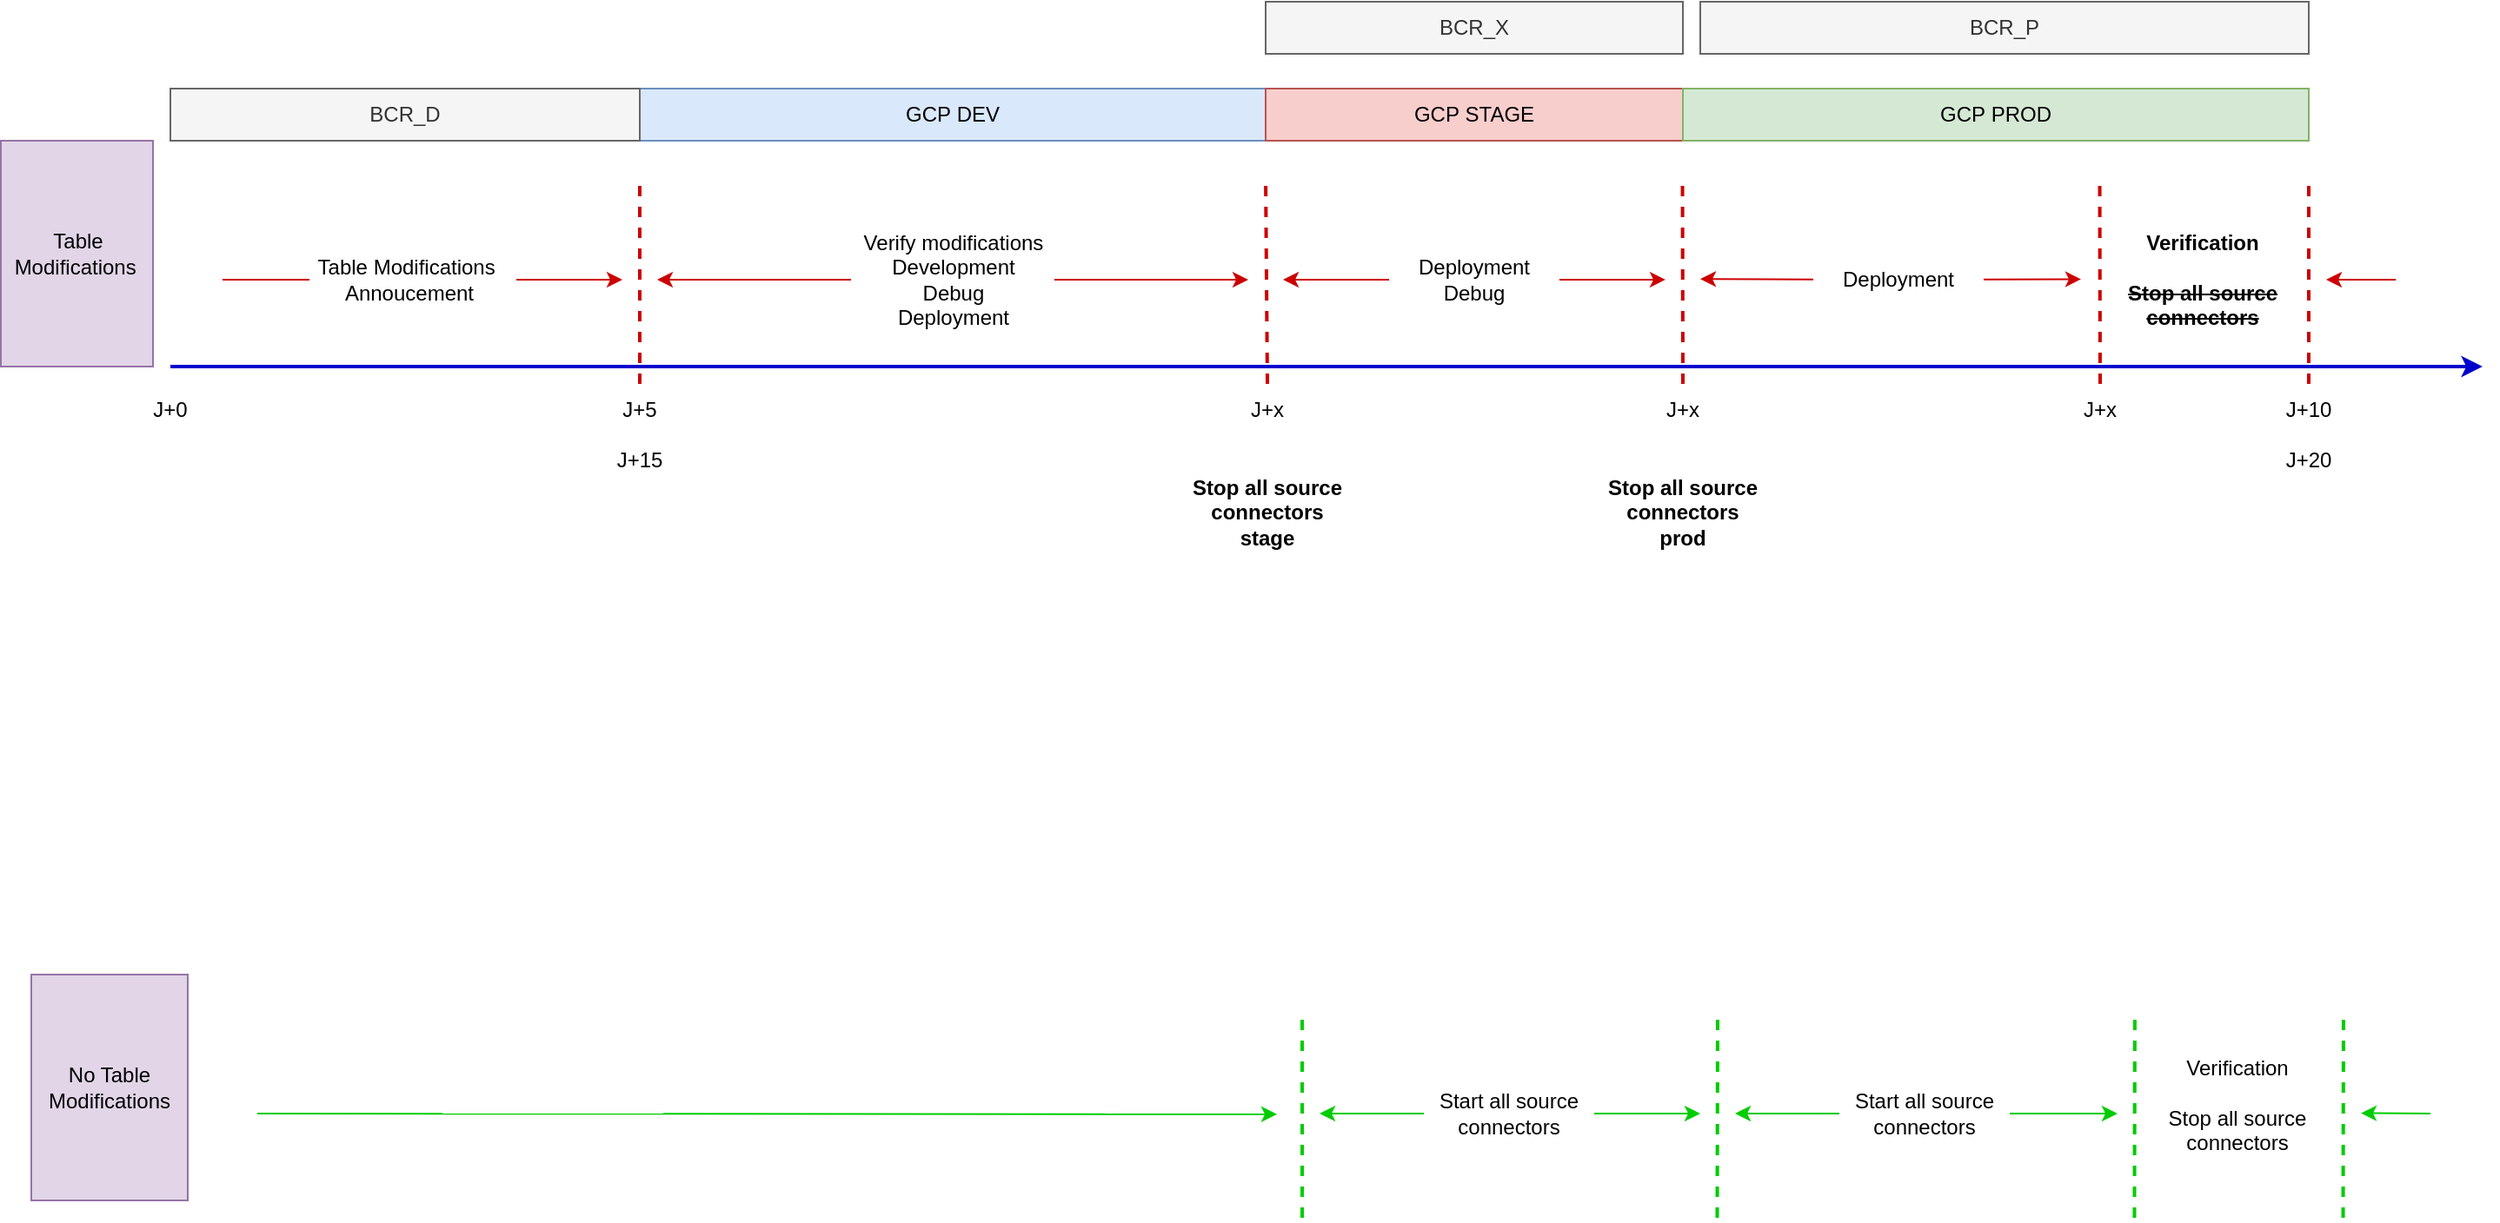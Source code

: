<mxfile version="23.1.8" type="github">
  <diagram name="Page-1" id="e7e014a7-5840-1c2e-5031-d8a46d1fe8dd">
    <mxGraphModel dx="1666" dy="-67" grid="1" gridSize="10" guides="1" tooltips="1" connect="1" arrows="1" fold="1" page="1" pageScale="1" pageWidth="1169" pageHeight="826" background="none" math="0" shadow="0">
      <root>
        <mxCell id="0" />
        <mxCell id="1" parent="0" />
        <mxCell id="tyBdn8Una6jYjnqN0pja-41" value="" style="endArrow=classic;html=1;rounded=0;strokeWidth=2;strokeColor=#0000CC;" parent="1" edge="1">
          <mxGeometry width="50" height="50" relative="1" as="geometry">
            <mxPoint x="120" y="1200" as="sourcePoint" />
            <mxPoint x="1450" y="1200" as="targetPoint" />
          </mxGeometry>
        </mxCell>
        <mxCell id="tyBdn8Una6jYjnqN0pja-42" value="J+x" style="text;html=1;align=center;verticalAlign=middle;whiteSpace=wrap;rounded=0;" parent="1" vertex="1">
          <mxGeometry x="1200" y="1210" width="60" height="30" as="geometry" />
        </mxCell>
        <mxCell id="tyBdn8Una6jYjnqN0pja-43" value="J+x" style="text;html=1;align=center;verticalAlign=middle;whiteSpace=wrap;rounded=0;" parent="1" vertex="1">
          <mxGeometry x="960" y="1210" width="60" height="30" as="geometry" />
        </mxCell>
        <mxCell id="tyBdn8Una6jYjnqN0pja-44" value="J+x" style="text;html=1;align=center;verticalAlign=middle;whiteSpace=wrap;rounded=0;" parent="1" vertex="1">
          <mxGeometry x="721" y="1210" width="60" height="30" as="geometry" />
        </mxCell>
        <mxCell id="tyBdn8Una6jYjnqN0pja-45" value="Table Modifications&amp;nbsp;&lt;br&gt;Annoucement" style="text;html=1;align=center;verticalAlign=middle;whiteSpace=wrap;rounded=0;" parent="1" vertex="1">
          <mxGeometry x="200" y="1135" width="115" height="30" as="geometry" />
        </mxCell>
        <mxCell id="tyBdn8Una6jYjnqN0pja-46" value="" style="endArrow=classic;html=1;rounded=0;endSize=6;startSize=6;targetPerimeterSpacing=0;exitX=1.035;exitY=0.5;exitDx=0;exitDy=0;exitPerimeter=0;strokeColor=#CC0000;" parent="1" source="tyBdn8Una6jYjnqN0pja-45" edge="1">
          <mxGeometry width="50" height="50" relative="1" as="geometry">
            <mxPoint x="240" y="1150" as="sourcePoint" />
            <mxPoint x="380" y="1150" as="targetPoint" />
          </mxGeometry>
        </mxCell>
        <mxCell id="tyBdn8Una6jYjnqN0pja-54" value="Verify modifications&lt;br&gt;Development &lt;br&gt;Debug&lt;br&gt;Deployment" style="text;html=1;align=center;verticalAlign=middle;whiteSpace=wrap;rounded=0;" parent="1" vertex="1">
          <mxGeometry x="511.5" y="1135" width="117" height="30" as="geometry" />
        </mxCell>
        <mxCell id="tyBdn8Una6jYjnqN0pja-58" value="J+5" style="text;html=1;align=center;verticalAlign=middle;whiteSpace=wrap;rounded=0;" parent="1" vertex="1">
          <mxGeometry x="360" y="1210" width="60" height="30" as="geometry" />
        </mxCell>
        <mxCell id="tyBdn8Una6jYjnqN0pja-62" value="" style="endArrow=none;html=1;rounded=0;endFill=0;startArrow=classic;startFill=1;entryX=0;entryY=0.5;entryDx=0;entryDy=0;strokeColor=#CC0000;" parent="1" target="tyBdn8Una6jYjnqN0pja-54" edge="1">
          <mxGeometry width="50" height="50" relative="1" as="geometry">
            <mxPoint x="400" y="1150" as="sourcePoint" />
            <mxPoint x="330" y="1149.83" as="targetPoint" />
          </mxGeometry>
        </mxCell>
        <mxCell id="tyBdn8Una6jYjnqN0pja-63" value="" style="endArrow=classic;html=1;rounded=0;endFill=1;startArrow=none;startFill=0;endSize=6;strokeColor=#CC0000;" parent="1" source="tyBdn8Una6jYjnqN0pja-54" edge="1">
          <mxGeometry width="50" height="50" relative="1" as="geometry">
            <mxPoint x="570" y="1149.83" as="sourcePoint" />
            <mxPoint x="740" y="1150" as="targetPoint" />
          </mxGeometry>
        </mxCell>
        <mxCell id="tyBdn8Una6jYjnqN0pja-66" value="" style="endArrow=none;dashed=1;html=1;rounded=0;exitX=0.5;exitY=0;exitDx=0;exitDy=0;strokeWidth=2;strokeColor=#CC0000;" parent="1" source="tyBdn8Una6jYjnqN0pja-58" edge="1">
          <mxGeometry width="50" height="50" relative="1" as="geometry">
            <mxPoint x="530" y="1220" as="sourcePoint" />
            <mxPoint x="390" y="1090" as="targetPoint" />
          </mxGeometry>
        </mxCell>
        <mxCell id="tyBdn8Una6jYjnqN0pja-67" value="" style="endArrow=none;dashed=1;html=1;rounded=0;exitX=0.5;exitY=0;exitDx=0;exitDy=0;strokeWidth=2;strokeColor=#CC0000;" parent="1" source="tyBdn8Una6jYjnqN0pja-44" edge="1">
          <mxGeometry width="50" height="50" relative="1" as="geometry">
            <mxPoint x="629.76" y="1210" as="sourcePoint" />
            <mxPoint x="750" y="1090" as="targetPoint" />
          </mxGeometry>
        </mxCell>
        <mxCell id="tyBdn8Una6jYjnqN0pja-69" value="" style="endArrow=none;dashed=1;html=1;rounded=0;exitX=0.5;exitY=0;exitDx=0;exitDy=0;strokeWidth=2;strokeColor=#CC0000;" parent="1" source="tyBdn8Una6jYjnqN0pja-43" edge="1">
          <mxGeometry width="50" height="50" relative="1" as="geometry">
            <mxPoint x="990" y="1210" as="sourcePoint" />
            <mxPoint x="989.76" y="1090" as="targetPoint" />
          </mxGeometry>
        </mxCell>
        <mxCell id="tyBdn8Una6jYjnqN0pja-70" value="" style="endArrow=none;dashed=1;html=1;rounded=0;exitX=0.5;exitY=0;exitDx=0;exitDy=0;strokeWidth=2;strokeColor=#CC0000;" parent="1" source="tyBdn8Una6jYjnqN0pja-42" edge="1">
          <mxGeometry width="50" height="50" relative="1" as="geometry">
            <mxPoint x="1230" y="1210" as="sourcePoint" />
            <mxPoint x="1229.76" y="1090" as="targetPoint" />
          </mxGeometry>
        </mxCell>
        <mxCell id="tyBdn8Una6jYjnqN0pja-71" value="" style="endArrow=none;html=1;rounded=0;endFill=0;startArrow=classic;startFill=1;strokeColor=#CC0000;" parent="1" edge="1">
          <mxGeometry width="50" height="50" relative="1" as="geometry">
            <mxPoint x="1360" y="1150" as="sourcePoint" />
            <mxPoint x="1400" y="1150" as="targetPoint" />
          </mxGeometry>
        </mxCell>
        <mxCell id="tyBdn8Una6jYjnqN0pja-72" value="" style="endArrow=none;html=1;rounded=0;strokeColor=#CC0000;" parent="1" target="tyBdn8Una6jYjnqN0pja-45" edge="1">
          <mxGeometry width="50" height="50" relative="1" as="geometry">
            <mxPoint x="150" y="1150" as="sourcePoint" />
            <mxPoint x="110" y="1150" as="targetPoint" />
          </mxGeometry>
        </mxCell>
        <mxCell id="tyBdn8Una6jYjnqN0pja-74" value="" style="endArrow=classic;html=1;rounded=0;endFill=1;startArrow=none;startFill=0;endSize=6;strokeColor=#CC0000;" parent="1" source="tyBdn8Una6jYjnqN0pja-78" edge="1">
          <mxGeometry width="50" height="50" relative="1" as="geometry">
            <mxPoint x="930" y="1149.83" as="sourcePoint" />
            <mxPoint x="980" y="1149.97" as="targetPoint" />
          </mxGeometry>
        </mxCell>
        <mxCell id="tyBdn8Una6jYjnqN0pja-75" value="GCP&amp;nbsp;DEV" style="text;html=1;align=center;verticalAlign=middle;whiteSpace=wrap;rounded=0;fillColor=#dae8fc;strokeColor=#6c8ebf;" parent="1" vertex="1">
          <mxGeometry x="390" y="1040" width="360" height="30" as="geometry" />
        </mxCell>
        <mxCell id="tyBdn8Una6jYjnqN0pja-76" value="GCP&amp;nbsp;STAGE" style="text;html=1;align=center;verticalAlign=middle;whiteSpace=wrap;rounded=0;fillColor=#f8cecc;strokeColor=#b85450;" parent="1" vertex="1">
          <mxGeometry x="750" y="1040" width="240" height="30" as="geometry" />
        </mxCell>
        <mxCell id="tyBdn8Una6jYjnqN0pja-77" value="GCP&amp;nbsp;PROD" style="text;html=1;align=center;verticalAlign=middle;whiteSpace=wrap;rounded=0;fillColor=#d5e8d4;strokeColor=#82b366;" parent="1" vertex="1">
          <mxGeometry x="990" y="1040" width="360" height="30" as="geometry" />
        </mxCell>
        <mxCell id="tyBdn8Una6jYjnqN0pja-78" value="Deployment&lt;br&gt;Debug" style="text;html=1;align=center;verticalAlign=middle;whiteSpace=wrap;rounded=0;" parent="1" vertex="1">
          <mxGeometry x="821" y="1135" width="98" height="30" as="geometry" />
        </mxCell>
        <mxCell id="tyBdn8Una6jYjnqN0pja-79" value="" style="endArrow=none;dashed=1;html=1;rounded=0;exitX=0.5;exitY=0;exitDx=0;exitDy=0;strokeWidth=2;strokeColor=#CC0000;" parent="1" source="tyBdn8Una6jYjnqN0pja-80" edge="1">
          <mxGeometry width="50" height="50" relative="1" as="geometry">
            <mxPoint x="1350.24" y="1210" as="sourcePoint" />
            <mxPoint x="1350" y="1090" as="targetPoint" />
          </mxGeometry>
        </mxCell>
        <mxCell id="tyBdn8Una6jYjnqN0pja-80" value="J+10" style="text;html=1;align=center;verticalAlign=middle;whiteSpace=wrap;rounded=0;" parent="1" vertex="1">
          <mxGeometry x="1320" y="1210" width="60" height="30" as="geometry" />
        </mxCell>
        <mxCell id="tyBdn8Una6jYjnqN0pja-81" value="&lt;b&gt;Verification&lt;br&gt;&lt;br&gt;&lt;strike&gt;Stop all source connectors&lt;/strike&gt;&lt;/b&gt;" style="text;html=1;align=center;verticalAlign=middle;whiteSpace=wrap;rounded=0;" parent="1" vertex="1">
          <mxGeometry x="1240" y="1135" width="98" height="30" as="geometry" />
        </mxCell>
        <mxCell id="tyBdn8Una6jYjnqN0pja-82" value="Deployment" style="text;html=1;align=center;verticalAlign=middle;whiteSpace=wrap;rounded=0;" parent="1" vertex="1">
          <mxGeometry x="1065" y="1135" width="98" height="30" as="geometry" />
        </mxCell>
        <mxCell id="tyBdn8Una6jYjnqN0pja-83" value="" style="endArrow=none;html=1;rounded=0;endFill=0;startArrow=classic;startFill=1;strokeColor=#CC0000;" parent="1" target="tyBdn8Una6jYjnqN0pja-78" edge="1">
          <mxGeometry width="50" height="50" relative="1" as="geometry">
            <mxPoint x="760" y="1150" as="sourcePoint" />
            <mxPoint x="690" y="1149.58" as="targetPoint" />
          </mxGeometry>
        </mxCell>
        <mxCell id="tyBdn8Una6jYjnqN0pja-84" value="" style="endArrow=classic;html=1;rounded=0;endFill=1;startArrow=none;startFill=0;endSize=6;strokeColor=#CC0000;" parent="1" source="tyBdn8Una6jYjnqN0pja-82" edge="1">
          <mxGeometry width="50" height="50" relative="1" as="geometry">
            <mxPoint x="1169" y="1149.58" as="sourcePoint" />
            <mxPoint x="1219" y="1149.72" as="targetPoint" />
          </mxGeometry>
        </mxCell>
        <mxCell id="tyBdn8Una6jYjnqN0pja-85" value="" style="endArrow=none;html=1;rounded=0;endFill=0;startArrow=classic;startFill=1;strokeColor=#CC0000;" parent="1" target="tyBdn8Una6jYjnqN0pja-82" edge="1">
          <mxGeometry width="50" height="50" relative="1" as="geometry">
            <mxPoint x="1000" y="1149.58" as="sourcePoint" />
            <mxPoint x="1050" y="1149.58" as="targetPoint" />
          </mxGeometry>
        </mxCell>
        <mxCell id="tyBdn8Una6jYjnqN0pja-114" value="" style="endArrow=none;dashed=1;html=1;rounded=0;exitX=0.5;exitY=0;exitDx=0;exitDy=0;strokeWidth=2;strokeColor=#00CC00;" parent="1" edge="1">
          <mxGeometry width="50" height="50" relative="1" as="geometry">
            <mxPoint x="1009.74" y="1690" as="sourcePoint" />
            <mxPoint x="1010" y="1570" as="targetPoint" />
          </mxGeometry>
        </mxCell>
        <mxCell id="tyBdn8Una6jYjnqN0pja-115" value="" style="endArrow=none;dashed=1;html=1;rounded=0;exitX=0.5;exitY=0;exitDx=0;exitDy=0;strokeWidth=2;strokeColor=#00CC00;" parent="1" edge="1">
          <mxGeometry width="50" height="50" relative="1" as="geometry">
            <mxPoint x="1249.74" y="1690" as="sourcePoint" />
            <mxPoint x="1249.971" y="1570" as="targetPoint" />
          </mxGeometry>
        </mxCell>
        <mxCell id="tyBdn8Una6jYjnqN0pja-116" value="Start all source connectors" style="text;html=1;align=center;verticalAlign=middle;whiteSpace=wrap;rounded=0;" parent="1" vertex="1">
          <mxGeometry x="1080" y="1615" width="98" height="30" as="geometry" />
        </mxCell>
        <mxCell id="tyBdn8Una6jYjnqN0pja-117" value="Verification&lt;br&gt;&lt;br&gt;Stop all source connectors" style="text;html=1;align=center;verticalAlign=middle;whiteSpace=wrap;rounded=0;" parent="1" vertex="1">
          <mxGeometry x="1260" y="1610" width="98" height="30" as="geometry" />
        </mxCell>
        <mxCell id="tyBdn8Una6jYjnqN0pja-119" value="" style="endArrow=none;dashed=1;html=1;rounded=0;exitX=0.5;exitY=0;exitDx=0;exitDy=0;strokeWidth=2;strokeColor=#00CC00;" parent="1" edge="1">
          <mxGeometry width="50" height="50" relative="1" as="geometry">
            <mxPoint x="1369.76" y="1690" as="sourcePoint" />
            <mxPoint x="1369.973" y="1570" as="targetPoint" />
          </mxGeometry>
        </mxCell>
        <mxCell id="tyBdn8Una6jYjnqN0pja-120" value="" style="endArrow=none;html=1;rounded=0;endFill=0;startArrow=classic;startFill=1;strokeColor=#00CC00;" parent="1" edge="1">
          <mxGeometry width="50" height="50" relative="1" as="geometry">
            <mxPoint x="1380" y="1629.76" as="sourcePoint" />
            <mxPoint x="1420" y="1630" as="targetPoint" />
          </mxGeometry>
        </mxCell>
        <mxCell id="tyBdn8Una6jYjnqN0pja-122" value="No Table Modifications" style="text;html=1;align=center;verticalAlign=middle;whiteSpace=wrap;rounded=0;fillColor=#e1d5e7;strokeColor=#9673a6;" parent="1" vertex="1">
          <mxGeometry x="40" y="1550" width="90" height="130" as="geometry" />
        </mxCell>
        <mxCell id="tyBdn8Una6jYjnqN0pja-124" value="Table Modifications&amp;nbsp;" style="text;html=1;align=center;verticalAlign=middle;whiteSpace=wrap;rounded=0;fillColor=#e1d5e7;strokeColor=#9673a6;" parent="1" vertex="1">
          <mxGeometry x="22.5" y="1070" width="87.5" height="130" as="geometry" />
        </mxCell>
        <mxCell id="tyBdn8Una6jYjnqN0pja-129" value="" style="endArrow=none;dashed=1;html=1;rounded=0;strokeWidth=2;strokeColor=#00CC00;" parent="1" edge="1">
          <mxGeometry width="50" height="50" relative="1" as="geometry">
            <mxPoint x="771" y="1690" as="sourcePoint" />
            <mxPoint x="771" y="1570" as="targetPoint" />
          </mxGeometry>
        </mxCell>
        <mxCell id="tyBdn8Una6jYjnqN0pja-131" value="Start all source connectors" style="text;html=1;align=center;verticalAlign=middle;whiteSpace=wrap;rounded=0;" parent="1" vertex="1">
          <mxGeometry x="841" y="1615" width="98" height="30" as="geometry" />
        </mxCell>
        <mxCell id="tyBdn8Una6jYjnqN0pja-133" value="" style="endArrow=classic;html=1;rounded=0;endFill=1;startArrow=none;startFill=0;endSize=6;strokeColor=#00CC00;" parent="1" edge="1">
          <mxGeometry width="50" height="50" relative="1" as="geometry">
            <mxPoint x="170" y="1630" as="sourcePoint" />
            <mxPoint x="756.5" y="1630.42" as="targetPoint" />
          </mxGeometry>
        </mxCell>
        <mxCell id="tyBdn8Una6jYjnqN0pja-135" value="BCR_D" style="text;html=1;align=center;verticalAlign=middle;whiteSpace=wrap;rounded=0;fillColor=#f5f5f5;strokeColor=#666666;fontColor=#333333;" parent="1" vertex="1">
          <mxGeometry x="120" y="1040" width="270" height="30" as="geometry" />
        </mxCell>
        <mxCell id="tyBdn8Una6jYjnqN0pja-136" value="" style="endArrow=none;html=1;rounded=0;endFill=0;startArrow=classic;startFill=1;strokeColor=#00CC00;" parent="1" target="tyBdn8Una6jYjnqN0pja-131" edge="1">
          <mxGeometry width="50" height="50" relative="1" as="geometry">
            <mxPoint x="781" y="1630" as="sourcePoint" />
            <mxPoint x="841" y="1635" as="targetPoint" />
          </mxGeometry>
        </mxCell>
        <mxCell id="tyBdn8Una6jYjnqN0pja-137" value="" style="endArrow=classic;html=1;rounded=0;endFill=1;startArrow=none;startFill=0;endSize=6;strokeColor=#00CC00;" parent="1" source="tyBdn8Una6jYjnqN0pja-131" edge="1">
          <mxGeometry width="50" height="50" relative="1" as="geometry">
            <mxPoint x="420" y="1763" as="sourcePoint" />
            <mxPoint x="1000" y="1630" as="targetPoint" />
          </mxGeometry>
        </mxCell>
        <mxCell id="tyBdn8Una6jYjnqN0pja-138" value="" style="endArrow=classic;html=1;rounded=0;endFill=1;startArrow=none;startFill=0;endSize=6;strokeColor=#00CC00;exitX=1;exitY=0.5;exitDx=0;exitDy=0;" parent="1" source="tyBdn8Una6jYjnqN0pja-116" edge="1">
          <mxGeometry width="50" height="50" relative="1" as="geometry">
            <mxPoint x="1159" y="1680" as="sourcePoint" />
            <mxPoint x="1240" y="1630" as="targetPoint" />
          </mxGeometry>
        </mxCell>
        <mxCell id="tyBdn8Una6jYjnqN0pja-139" value="" style="endArrow=none;html=1;rounded=0;endFill=0;startArrow=classic;startFill=1;strokeColor=#00CC00;entryX=0;entryY=0.5;entryDx=0;entryDy=0;" parent="1" target="tyBdn8Una6jYjnqN0pja-116" edge="1">
          <mxGeometry width="50" height="50" relative="1" as="geometry">
            <mxPoint x="1020" y="1630" as="sourcePoint" />
            <mxPoint x="851" y="1640" as="targetPoint" />
          </mxGeometry>
        </mxCell>
        <mxCell id="kaW0mde3zx5VTg1vMWy8-2" value="BCR_X" style="text;html=1;align=center;verticalAlign=middle;whiteSpace=wrap;rounded=0;fillColor=#f5f5f5;strokeColor=#666666;fontColor=#333333;" vertex="1" parent="1">
          <mxGeometry x="750" y="990" width="240" height="30" as="geometry" />
        </mxCell>
        <mxCell id="kaW0mde3zx5VTg1vMWy8-3" value="BCR_P" style="text;html=1;align=center;verticalAlign=middle;whiteSpace=wrap;rounded=0;fillColor=#f5f5f5;strokeColor=#666666;fontColor=#333333;" vertex="1" parent="1">
          <mxGeometry x="1000" y="990" width="350" height="30" as="geometry" />
        </mxCell>
        <mxCell id="kaW0mde3zx5VTg1vMWy8-4" value="&lt;b&gt;Stop all source connectors&lt;br&gt;stage&lt;br&gt;&lt;/b&gt;" style="text;html=1;align=center;verticalAlign=middle;whiteSpace=wrap;rounded=0;" vertex="1" parent="1">
          <mxGeometry x="702" y="1269" width="98" height="30" as="geometry" />
        </mxCell>
        <mxCell id="kaW0mde3zx5VTg1vMWy8-7" value="&lt;b&gt;Stop all source connectors &lt;br&gt;prod&lt;/b&gt;" style="text;html=1;align=center;verticalAlign=middle;whiteSpace=wrap;rounded=0;" vertex="1" parent="1">
          <mxGeometry x="941" y="1269" width="98" height="30" as="geometry" />
        </mxCell>
        <mxCell id="kaW0mde3zx5VTg1vMWy8-18" value="J+15" style="text;html=1;align=center;verticalAlign=middle;whiteSpace=wrap;rounded=0;" vertex="1" parent="1">
          <mxGeometry x="360" y="1239" width="60" height="30" as="geometry" />
        </mxCell>
        <mxCell id="kaW0mde3zx5VTg1vMWy8-19" value="J+20" style="text;html=1;align=center;verticalAlign=middle;whiteSpace=wrap;rounded=0;" vertex="1" parent="1">
          <mxGeometry x="1320" y="1239" width="60" height="30" as="geometry" />
        </mxCell>
        <mxCell id="kaW0mde3zx5VTg1vMWy8-21" value="J+0" style="text;html=1;align=center;verticalAlign=middle;whiteSpace=wrap;rounded=0;" vertex="1" parent="1">
          <mxGeometry x="90" y="1210" width="60" height="30" as="geometry" />
        </mxCell>
      </root>
    </mxGraphModel>
  </diagram>
</mxfile>
